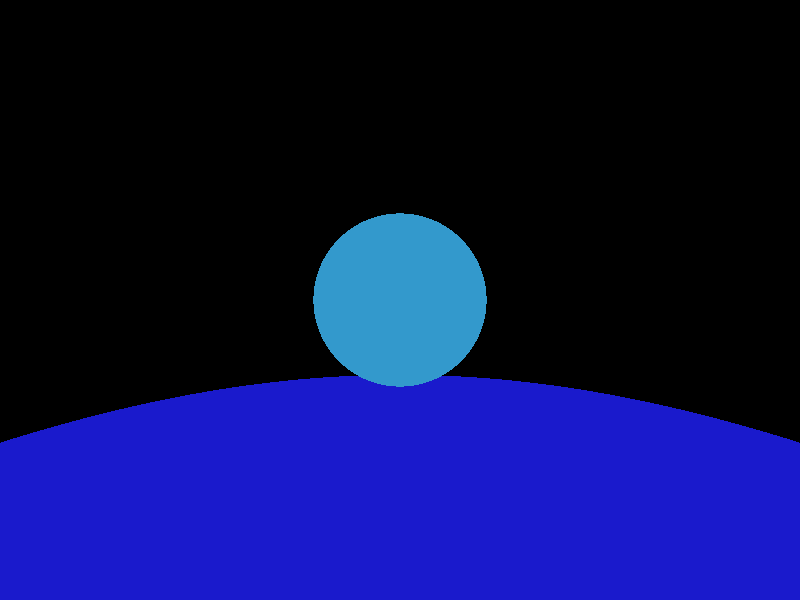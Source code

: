 camera {
  location  <0, 0, 14>
  up        <0,  1,  0>
  right     <1.33333, 0,  0>
  look_at   <0, 0, 0>
}

light_source {<2, 8, 7> color rgb <1.0, 1.0, 1.0>}

sphere { <0, 0, 0>, 2
  pigment { color rgb <0.2, 0.6, 0.8>}
  finish {reflection 0.0}
}

sphere { <0, -35, 0>, 33
  pigment { color rgb <0.1, 0.1, 0.8>}
}
